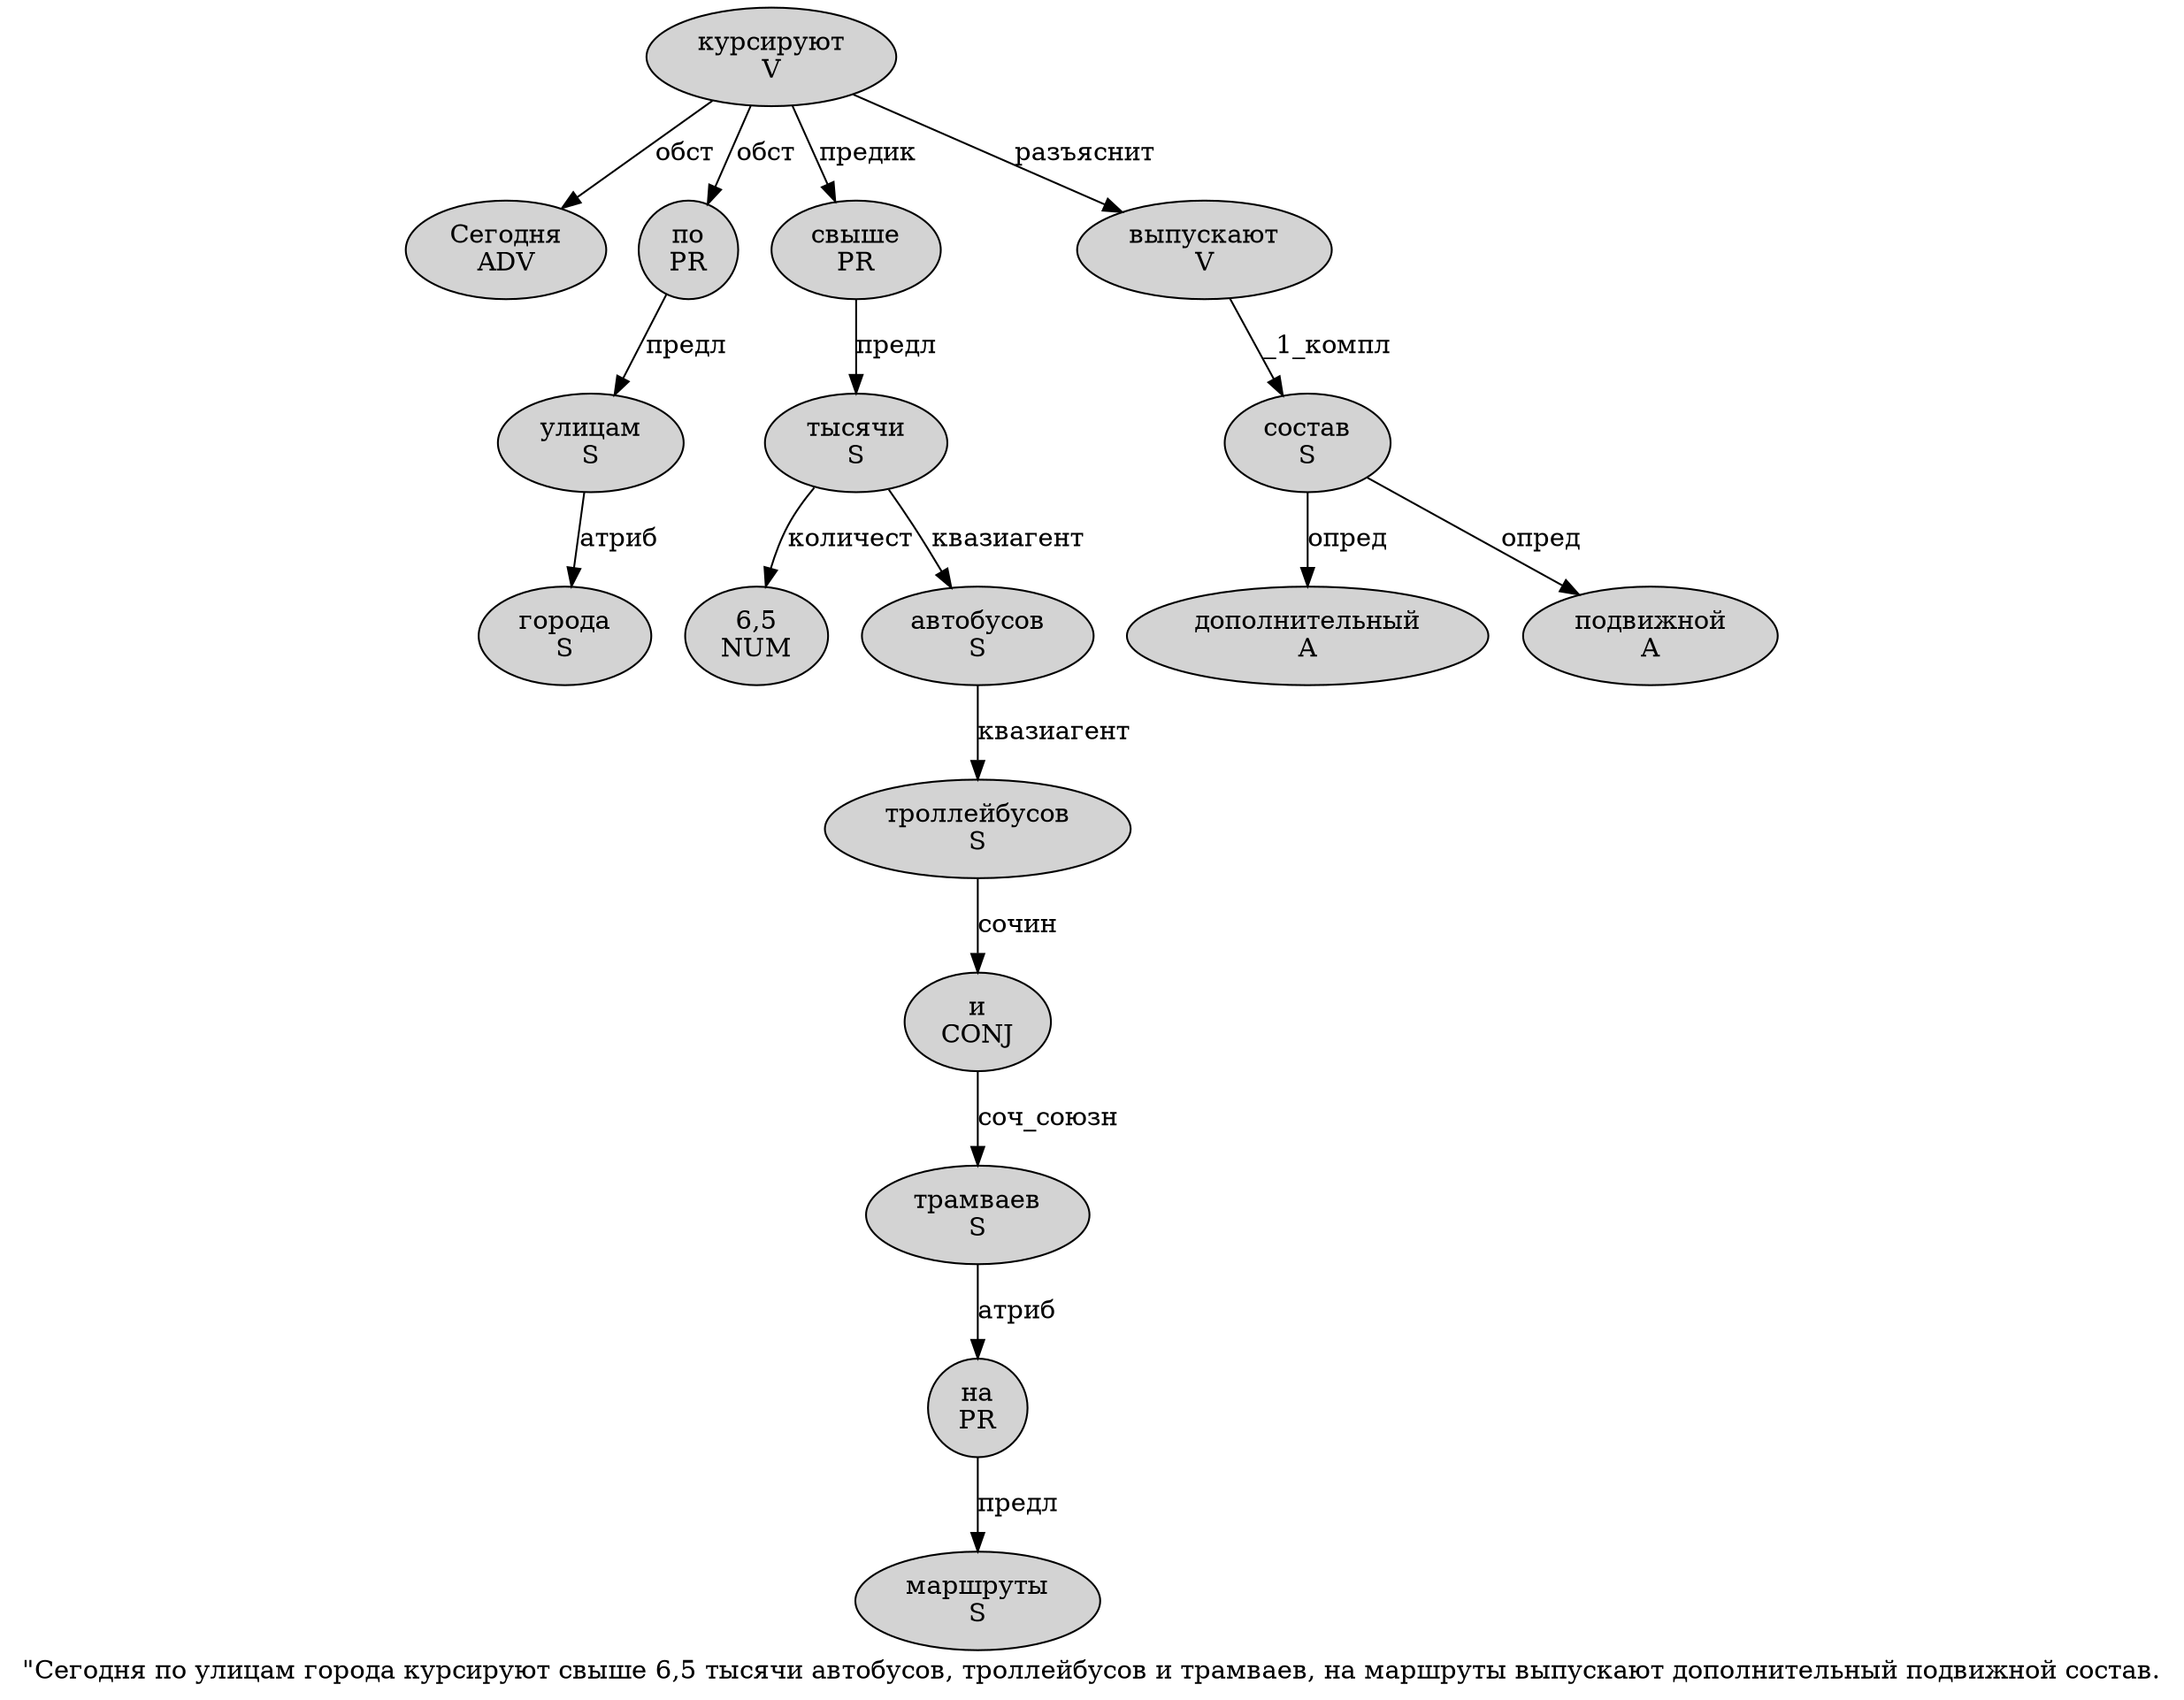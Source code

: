 digraph SENTENCE_851 {
	graph [label="\"Сегодня по улицам города курсируют свыше 6,5 тысячи автобусов, троллейбусов и трамваев, на маршруты выпускают дополнительный подвижной состав."]
	node [style=filled]
		1 [label="Сегодня
ADV" color="" fillcolor=lightgray penwidth=1 shape=ellipse]
		2 [label="по
PR" color="" fillcolor=lightgray penwidth=1 shape=ellipse]
		3 [label="улицам
S" color="" fillcolor=lightgray penwidth=1 shape=ellipse]
		4 [label="города
S" color="" fillcolor=lightgray penwidth=1 shape=ellipse]
		5 [label="курсируют
V" color="" fillcolor=lightgray penwidth=1 shape=ellipse]
		6 [label="свыше
PR" color="" fillcolor=lightgray penwidth=1 shape=ellipse]
		7 [label="6,5
NUM" color="" fillcolor=lightgray penwidth=1 shape=ellipse]
		8 [label="тысячи
S" color="" fillcolor=lightgray penwidth=1 shape=ellipse]
		9 [label="автобусов
S" color="" fillcolor=lightgray penwidth=1 shape=ellipse]
		11 [label="троллейбусов
S" color="" fillcolor=lightgray penwidth=1 shape=ellipse]
		12 [label="и
CONJ" color="" fillcolor=lightgray penwidth=1 shape=ellipse]
		13 [label="трамваев
S" color="" fillcolor=lightgray penwidth=1 shape=ellipse]
		15 [label="на
PR" color="" fillcolor=lightgray penwidth=1 shape=ellipse]
		16 [label="маршруты
S" color="" fillcolor=lightgray penwidth=1 shape=ellipse]
		17 [label="выпускают
V" color="" fillcolor=lightgray penwidth=1 shape=ellipse]
		18 [label="дополнительный
A" color="" fillcolor=lightgray penwidth=1 shape=ellipse]
		19 [label="подвижной
A" color="" fillcolor=lightgray penwidth=1 shape=ellipse]
		20 [label="состав
S" color="" fillcolor=lightgray penwidth=1 shape=ellipse]
			5 -> 1 [label="обст"]
			5 -> 2 [label="обст"]
			5 -> 6 [label="предик"]
			5 -> 17 [label="разъяснит"]
			9 -> 11 [label="квазиагент"]
			2 -> 3 [label="предл"]
			8 -> 7 [label="количест"]
			8 -> 9 [label="квазиагент"]
			13 -> 15 [label="атриб"]
			6 -> 8 [label="предл"]
			12 -> 13 [label="соч_союзн"]
			17 -> 20 [label="_1_компл"]
			15 -> 16 [label="предл"]
			11 -> 12 [label="сочин"]
			20 -> 18 [label="опред"]
			20 -> 19 [label="опред"]
			3 -> 4 [label="атриб"]
}